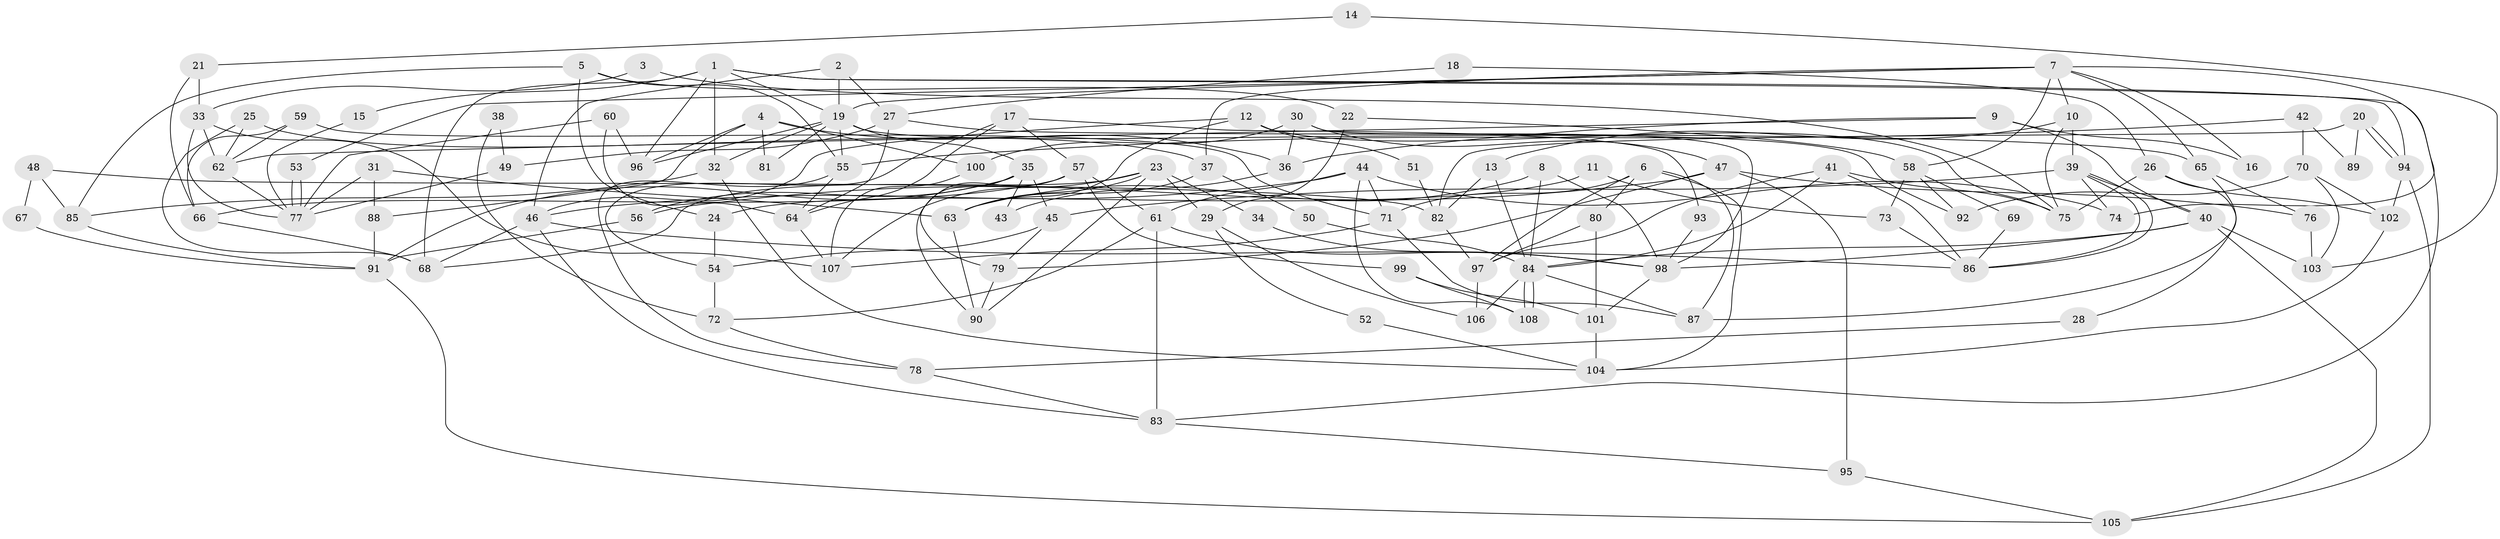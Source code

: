 // coarse degree distribution, {7: 0.039473684210526314, 9: 0.013157894736842105, 6: 0.039473684210526314, 15: 0.02631578947368421, 4: 0.3026315789473684, 8: 0.02631578947368421, 2: 0.21052631578947367, 3: 0.17105263157894737, 10: 0.02631578947368421, 11: 0.013157894736842105, 5: 0.13157894736842105}
// Generated by graph-tools (version 1.1) at 2025/51/03/04/25 22:51:10]
// undirected, 108 vertices, 216 edges
graph export_dot {
  node [color=gray90,style=filled];
  1;
  2;
  3;
  4;
  5;
  6;
  7;
  8;
  9;
  10;
  11;
  12;
  13;
  14;
  15;
  16;
  17;
  18;
  19;
  20;
  21;
  22;
  23;
  24;
  25;
  26;
  27;
  28;
  29;
  30;
  31;
  32;
  33;
  34;
  35;
  36;
  37;
  38;
  39;
  40;
  41;
  42;
  43;
  44;
  45;
  46;
  47;
  48;
  49;
  50;
  51;
  52;
  53;
  54;
  55;
  56;
  57;
  58;
  59;
  60;
  61;
  62;
  63;
  64;
  65;
  66;
  67;
  68;
  69;
  70;
  71;
  72;
  73;
  74;
  75;
  76;
  77;
  78;
  79;
  80;
  81;
  82;
  83;
  84;
  85;
  86;
  87;
  88;
  89;
  90;
  91;
  92;
  93;
  94;
  95;
  96;
  97;
  98;
  99;
  100;
  101;
  102;
  103;
  104;
  105;
  106;
  107;
  108;
  1 -- 19;
  1 -- 83;
  1 -- 15;
  1 -- 32;
  1 -- 68;
  1 -- 94;
  1 -- 96;
  2 -- 46;
  2 -- 19;
  2 -- 27;
  3 -- 75;
  3 -- 33;
  4 -- 100;
  4 -- 96;
  4 -- 36;
  4 -- 81;
  4 -- 88;
  5 -- 55;
  5 -- 85;
  5 -- 22;
  5 -- 24;
  6 -- 71;
  6 -- 104;
  6 -- 80;
  6 -- 87;
  6 -- 97;
  7 -- 74;
  7 -- 37;
  7 -- 10;
  7 -- 16;
  7 -- 19;
  7 -- 53;
  7 -- 58;
  7 -- 65;
  8 -- 84;
  8 -- 98;
  8 -- 63;
  9 -- 40;
  9 -- 62;
  9 -- 16;
  9 -- 36;
  10 -- 39;
  10 -- 13;
  10 -- 75;
  11 -- 24;
  11 -- 73;
  12 -- 75;
  12 -- 63;
  12 -- 46;
  12 -- 51;
  13 -- 84;
  13 -- 82;
  14 -- 21;
  14 -- 103;
  15 -- 77;
  17 -- 54;
  17 -- 64;
  17 -- 57;
  17 -- 93;
  18 -- 27;
  18 -- 26;
  19 -- 35;
  19 -- 32;
  19 -- 55;
  19 -- 81;
  19 -- 92;
  19 -- 96;
  20 -- 94;
  20 -- 94;
  20 -- 82;
  20 -- 89;
  21 -- 33;
  21 -- 66;
  22 -- 58;
  22 -- 29;
  23 -- 68;
  23 -- 90;
  23 -- 29;
  23 -- 34;
  23 -- 63;
  23 -- 107;
  24 -- 54;
  25 -- 62;
  25 -- 68;
  25 -- 37;
  26 -- 102;
  26 -- 75;
  26 -- 28;
  27 -- 65;
  27 -- 49;
  27 -- 64;
  28 -- 78;
  29 -- 52;
  29 -- 106;
  30 -- 98;
  30 -- 36;
  30 -- 47;
  30 -- 100;
  31 -- 88;
  31 -- 63;
  31 -- 77;
  32 -- 85;
  32 -- 104;
  33 -- 77;
  33 -- 107;
  33 -- 62;
  34 -- 98;
  35 -- 91;
  35 -- 45;
  35 -- 43;
  35 -- 56;
  35 -- 79;
  36 -- 43;
  37 -- 63;
  37 -- 50;
  38 -- 49;
  38 -- 72;
  39 -- 86;
  39 -- 86;
  39 -- 40;
  39 -- 45;
  39 -- 74;
  40 -- 84;
  40 -- 98;
  40 -- 103;
  40 -- 105;
  41 -- 86;
  41 -- 97;
  41 -- 75;
  41 -- 84;
  42 -- 70;
  42 -- 55;
  42 -- 89;
  44 -- 71;
  44 -- 46;
  44 -- 61;
  44 -- 74;
  44 -- 108;
  45 -- 79;
  45 -- 54;
  46 -- 68;
  46 -- 83;
  46 -- 86;
  47 -- 95;
  47 -- 56;
  47 -- 76;
  47 -- 79;
  48 -- 82;
  48 -- 85;
  48 -- 67;
  49 -- 77;
  50 -- 84;
  51 -- 82;
  52 -- 104;
  53 -- 77;
  53 -- 77;
  54 -- 72;
  55 -- 64;
  55 -- 78;
  56 -- 91;
  57 -- 90;
  57 -- 61;
  57 -- 66;
  57 -- 99;
  58 -- 92;
  58 -- 69;
  58 -- 73;
  59 -- 62;
  59 -- 71;
  59 -- 66;
  60 -- 77;
  60 -- 96;
  60 -- 64;
  61 -- 72;
  61 -- 83;
  61 -- 98;
  62 -- 77;
  63 -- 90;
  64 -- 107;
  65 -- 87;
  65 -- 76;
  66 -- 68;
  67 -- 91;
  69 -- 86;
  70 -- 103;
  70 -- 102;
  70 -- 92;
  71 -- 107;
  71 -- 87;
  72 -- 78;
  73 -- 86;
  76 -- 103;
  78 -- 83;
  79 -- 90;
  80 -- 97;
  80 -- 101;
  82 -- 97;
  83 -- 95;
  84 -- 108;
  84 -- 108;
  84 -- 87;
  84 -- 106;
  85 -- 91;
  88 -- 91;
  91 -- 105;
  93 -- 98;
  94 -- 102;
  94 -- 105;
  95 -- 105;
  97 -- 106;
  98 -- 101;
  99 -- 108;
  99 -- 101;
  100 -- 107;
  101 -- 104;
  102 -- 104;
}
